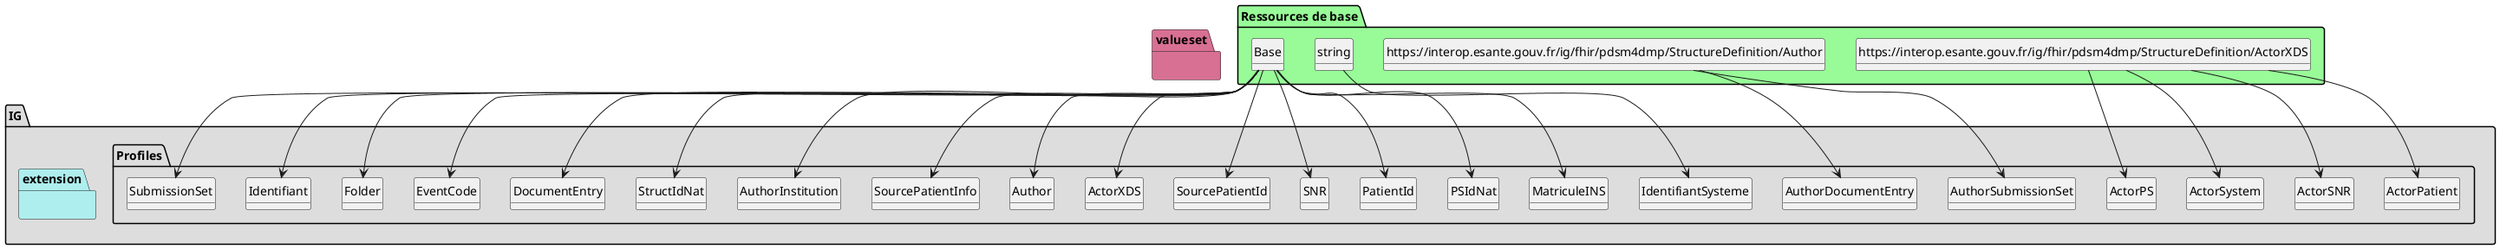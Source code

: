 @startuml
set namespaceSeparator ?
hide circle
hide class fields

package IG #DDDDDD{

     package Profiles #DDDDDD{

        class ActorPS{

             ActorPS => [None..None]
             ActorPS.XCN1 => [None..None]
             ActorPS.XCN1.value[x] => [None..None]
             ActorPS.XCN2 => [None..None]
             ActorPS.XCN3 => [None..None]
             ActorPS.XCN9.composant2 => [None..None]
             ActorPS.XCN10 => [None..None]
             ActorPS.XCN13 => [None..None]
        } 

        class ActorPatient{

             ActorPatient => [None..None]
             ActorPatient.XCN1 => [None..None]
             ActorPatient.XCN1.value[x] => [None..None]
             ActorPatient.XCN2 => [None..None]
             ActorPatient.XCN3 => [None..None]
             ActorPatient.XCN9.composant2 => [None..None]
             ActorPatient.XCN10 => [None..None]
             ActorPatient.XCN13 => [None..None]
        } 

        class ActorSNR{

             ActorSNR => [None..None]
             ActorSNR.XCN1 => [None..None]
             ActorSNR.XCN1.value[x] => [None..None]
             ActorSNR.XCN2 => [None..None]
             ActorSNR.XCN3 => [None..None]
             ActorSNR.XCN9.composant2 => [None..None]
             ActorSNR.XCN10 => [None..None]
             ActorSNR.XCN13 => [None..None]
        } 

        class ActorSystem{

             ActorSystem => [None..None]
             ActorSystem.XCN1 => [None..None]
             ActorSystem.XCN1.value[x] => [None..None]
             ActorSystem.XCN2 => [None..None]
             ActorSystem.XCN3 => [None..None]
             ActorSystem.XCN9.composant2 => [None..None]
             ActorSystem.XCN10 => [None..None]
             ActorSystem.XCN13 => [None..None]
        } 

        class ActorXDS{

             ActorXDS => [None..None]
             ActorXDS.XCN1 => [1..1]
             ActorXDS.XCN2 => [1..1]
             ActorXDS.XCN3 => [1..1]
             ActorXDS.XCN9 => [1..1]
             ActorXDS.XCN9.composant1 => [0..0]
             ActorXDS.XCN9.composant2 => [1..1]
             ActorXDS.XCN9.composant3 => [1..1]
             ActorXDS.XCN10 => [1..1]
             ActorXDS.XCN13 => [1..1]
        } 

        class Author{

             Author => [None..None]
             Author.institution => [0..1]
             Author.person[x] => [1..1]
             Author.role => [0..*]
             Author.specialty => [0..1]
        } 

        class AuthorDocumentEntry{

             AuthorDocumentEntry => [None..None]
             AuthorDocumentEntry.institution => [None..None]
             AuthorDocumentEntry.person[x] => [None..None]
             AuthorDocumentEntry.role => [None..None]
             AuthorDocumentEntry.specialty => [None..None]
        } 

        class AuthorInstitution{

             AuthorInstitution => [None..None]
             AuthorInstitution.XON1 => [1..1]
             AuthorInstitution.XON6 => [1..1]
             AuthorInstitution.XON6.composant1 => [0..0]
             AuthorInstitution.XON6.composant2 => [1..1]
             AuthorInstitution.XON6.composant3 => [1..1]
             AuthorInstitution.XON7 => [1..1]
             AuthorInstitution.XON10 => [1..1]
        } 

        class AuthorSubmissionSet{

             AuthorSubmissionSet => [None..None]
             AuthorSubmissionSet.institution => [None..None]
             AuthorSubmissionSet.person[x] => [None..None]
             AuthorSubmissionSet.role => [None..None]
        } 

        class DocumentEntry{

             DocumentEntry => [None..None]
             DocumentEntry.entryUUID => [1..1]
             DocumentEntry.logicalId => [1..1]
             DocumentEntry.mimeType => [1..1]
             DocumentEntry.availabilityStatus => [1..1]
             DocumentEntry.hash => [1..1]
             DocumentEntry.size => [1..1]
             DocumentEntry.languageCode => [1..1]
             DocumentEntry.author => [1..*]
             DocumentEntry.legalAuthenticator[x] => [1..1]
             DocumentEntry.repositoryUniqueId => [1..1]
             DocumentEntry.serviceStartTime => [1..1]
             DocumentEntry.serviceEndTime => [0..1]
             DocumentEntry.sourcePatientID => [1..1]
             DocumentEntry.sourcePatientInfo => [1..1]
             DocumentEntry.URI => [1..1]
             DocumentEntry.title => [1..1]
             DocumentEntry.comments => [0..1]
             DocumentEntry.patientID => [1..1]
             DocumentEntry.uniqueId => [1..1]
             DocumentEntry.class => [1..1]
             DocumentEntry.confidentiality => [1..4]
             DocumentEntry.eventCodeList => [0..*]
             DocumentEntry.format => [1..1]
             DocumentEntry.healthcareFacilityTypeCode => [1..1]
             DocumentEntry.practiceSetting => [1..1]
             DocumentEntry.type => [1..1]
             DocumentEntry.documentAvailability => [0..1]
             DocumentEntry.homeCommunityId => [0..1]
             DocumentEntry.creationTime => [1..1]
             DocumentEntry.referenceIdList => [0..*]
             DocumentEntry.referenceIdList.CX1 => [1..1]
             DocumentEntry.referenceIdList.CX4 => [1..1]
             DocumentEntry.referenceIdList.CX5 => [1..1]
             DocumentEntry.version => [0..1]
        } 

        class EventCode{

             EventCode => [None..None]
             EventCode.eventCode => [1..1]
        } 

        class Folder{

             Folder => [None..None]
             Folder.availabilityStatus => [1..1]
             Folder.codeList => [1..*]
             Folder.comments => [0..1]
             Folder.entryUUID => [1..1]
             Folder.lastUpdateTime => [1..1]
             Folder.patientID => [1..1]
             Folder.title => [1..1]
             Folder.uniqueId => [1..1]
             Folder.homeCommunityId => [0..1]
             Folder.logicalId => [1..1]
             Folder.version => [0..1]
        } 

        class Identifiant{

             Identifiant => [None..None]
             Identifiant.value[x] => [1..1]
        } 

        class IdentifiantSysteme{

        } 

        class MatriculeINS{

             MatriculeINS => [None..None]
             MatriculeINS.matriculeINS => [1..1]
        } 

        class PSIdNat{

             PSIdNat => [None..None]
             PSIdNat.PSIdNat => [1..1]
        } 

        class PatientId{

             PatientId => [None..None]
             PatientId.CX1 => [1..1]
             PatientId.CX4 => [1..1]
             PatientId.CX5 => [1..1]
        } 

        class SNR{

             SNR => [None..None]
             SNR.SNR => [1..1]
        } 

        class SourcePatientId{

             SourcePatientId => [None..None]
             SourcePatientId.CX1 => [1..1]
             SourcePatientId.CX4 => [1..1]
             SourcePatientId.CX5 => [1..1]
        } 

        class SourcePatientInfo{

             SourcePatientInfo => [None..None]
             SourcePatientInfo.PID3 => [0..1]
             SourcePatientInfo.PID5 => [1..*]
             SourcePatientInfo.PID7 => [0..1]
             SourcePatientInfo.PID8 => [0..1]
             SourcePatientInfo.PID11 => [0..1]
             SourcePatientInfo.PID13 => [0..1]
             SourcePatientInfo.PID14 => [0..1]
             SourcePatientInfo.PID15 => [0..1]
             SourcePatientInfo.PID16 => [0..1]
             SourcePatientInfo.PID18 => [0..1]
             SourcePatientInfo.PID21 => [0..1]
        } 

        class StructIdNat{

             StructIdNat => [None..None]
             StructIdNat.StructIdNat => [1..1]
        } 

        class SubmissionSet{

             SubmissionSet => [None..None]
             SubmissionSet.entryUUID => [1..1]
             SubmissionSet.availabilityStatus => [1..1]
             SubmissionSet.submissionTime => [1..1]
             SubmissionSet.title => [0..1]
             SubmissionSet.comments => [0..1]
             SubmissionSet.patientID => [1..1]
             SubmissionSet.sourceID => [1..1]
             SubmissionSet.uniqueID => [1..1]
             SubmissionSet.contentTypeCode => [1..1]
             SubmissionSet.author => [1..1]
             SubmissionSet.homeCommunityID => [0..1]
             SubmissionSet.intendedRecipient => [0..*]
         }

     }
     package extension #paleturquoise {


         }
     }
     package valueset #PaleVioletRed{
       }

package "Ressources de base" #palegreen {

 class "https://interop.esante.gouv.fr/ig/fhir/pdsm4dmp/StructureDefinition/ActorXDS" as  classb1fa6044c54073490b5e2804c2a7a77e 

    classb1fa6044c54073490b5e2804c2a7a77e --> ActorPS

 class "https://interop.esante.gouv.fr/ig/fhir/pdsm4dmp/StructureDefinition/ActorXDS" as  classb1fa6044c54073490b5e2804c2a7a77e 

    classb1fa6044c54073490b5e2804c2a7a77e --> ActorPatient

 class "https://interop.esante.gouv.fr/ig/fhir/pdsm4dmp/StructureDefinition/ActorXDS" as  classb1fa6044c54073490b5e2804c2a7a77e 

    classb1fa6044c54073490b5e2804c2a7a77e --> ActorSNR

 class "https://interop.esante.gouv.fr/ig/fhir/pdsm4dmp/StructureDefinition/ActorXDS" as  classb1fa6044c54073490b5e2804c2a7a77e 

    classb1fa6044c54073490b5e2804c2a7a77e --> ActorSystem

 class "Base" as  class095a1b43effec73955e31e790438de49 

    class095a1b43effec73955e31e790438de49 --> ActorXDS

 class "Base" as  class095a1b43effec73955e31e790438de49 

    class095a1b43effec73955e31e790438de49 --> Author

 class "https://interop.esante.gouv.fr/ig/fhir/pdsm4dmp/StructureDefinition/Author" as  classc2475048e2c7036063c8904a63957e62 

    classc2475048e2c7036063c8904a63957e62 --> AuthorDocumentEntry

 class "Base" as  class095a1b43effec73955e31e790438de49 

    class095a1b43effec73955e31e790438de49 --> AuthorInstitution

 class "https://interop.esante.gouv.fr/ig/fhir/pdsm4dmp/StructureDefinition/Author" as  classc2475048e2c7036063c8904a63957e62 

    classc2475048e2c7036063c8904a63957e62 --> AuthorSubmissionSet

 class "Base" as  class095a1b43effec73955e31e790438de49 

    class095a1b43effec73955e31e790438de49 --> DocumentEntry

 class "Base" as  class095a1b43effec73955e31e790438de49 

    class095a1b43effec73955e31e790438de49 --> EventCode

 class "Base" as  class095a1b43effec73955e31e790438de49 

    class095a1b43effec73955e31e790438de49 --> Folder

 class "Base" as  class095a1b43effec73955e31e790438de49 

    class095a1b43effec73955e31e790438de49 --> Identifiant

 class "string" as  classb45cffe084dd3d20d928bee85e7b0f21 

    classb45cffe084dd3d20d928bee85e7b0f21 --> IdentifiantSysteme

 class "Base" as  class095a1b43effec73955e31e790438de49 

    class095a1b43effec73955e31e790438de49 --> MatriculeINS

 class "Base" as  class095a1b43effec73955e31e790438de49 

    class095a1b43effec73955e31e790438de49 --> PSIdNat

 class "Base" as  class095a1b43effec73955e31e790438de49 

    class095a1b43effec73955e31e790438de49 --> PatientId

 class "Base" as  class095a1b43effec73955e31e790438de49 

    class095a1b43effec73955e31e790438de49 --> SNR

 class "Base" as  class095a1b43effec73955e31e790438de49 

    class095a1b43effec73955e31e790438de49 --> SourcePatientId

 class "Base" as  class095a1b43effec73955e31e790438de49 

    class095a1b43effec73955e31e790438de49 --> SourcePatientInfo

 class "Base" as  class095a1b43effec73955e31e790438de49 

    class095a1b43effec73955e31e790438de49 --> StructIdNat

 class "Base" as  class095a1b43effec73955e31e790438de49 

    class095a1b43effec73955e31e790438de49 --> SubmissionSet
}
@enduml